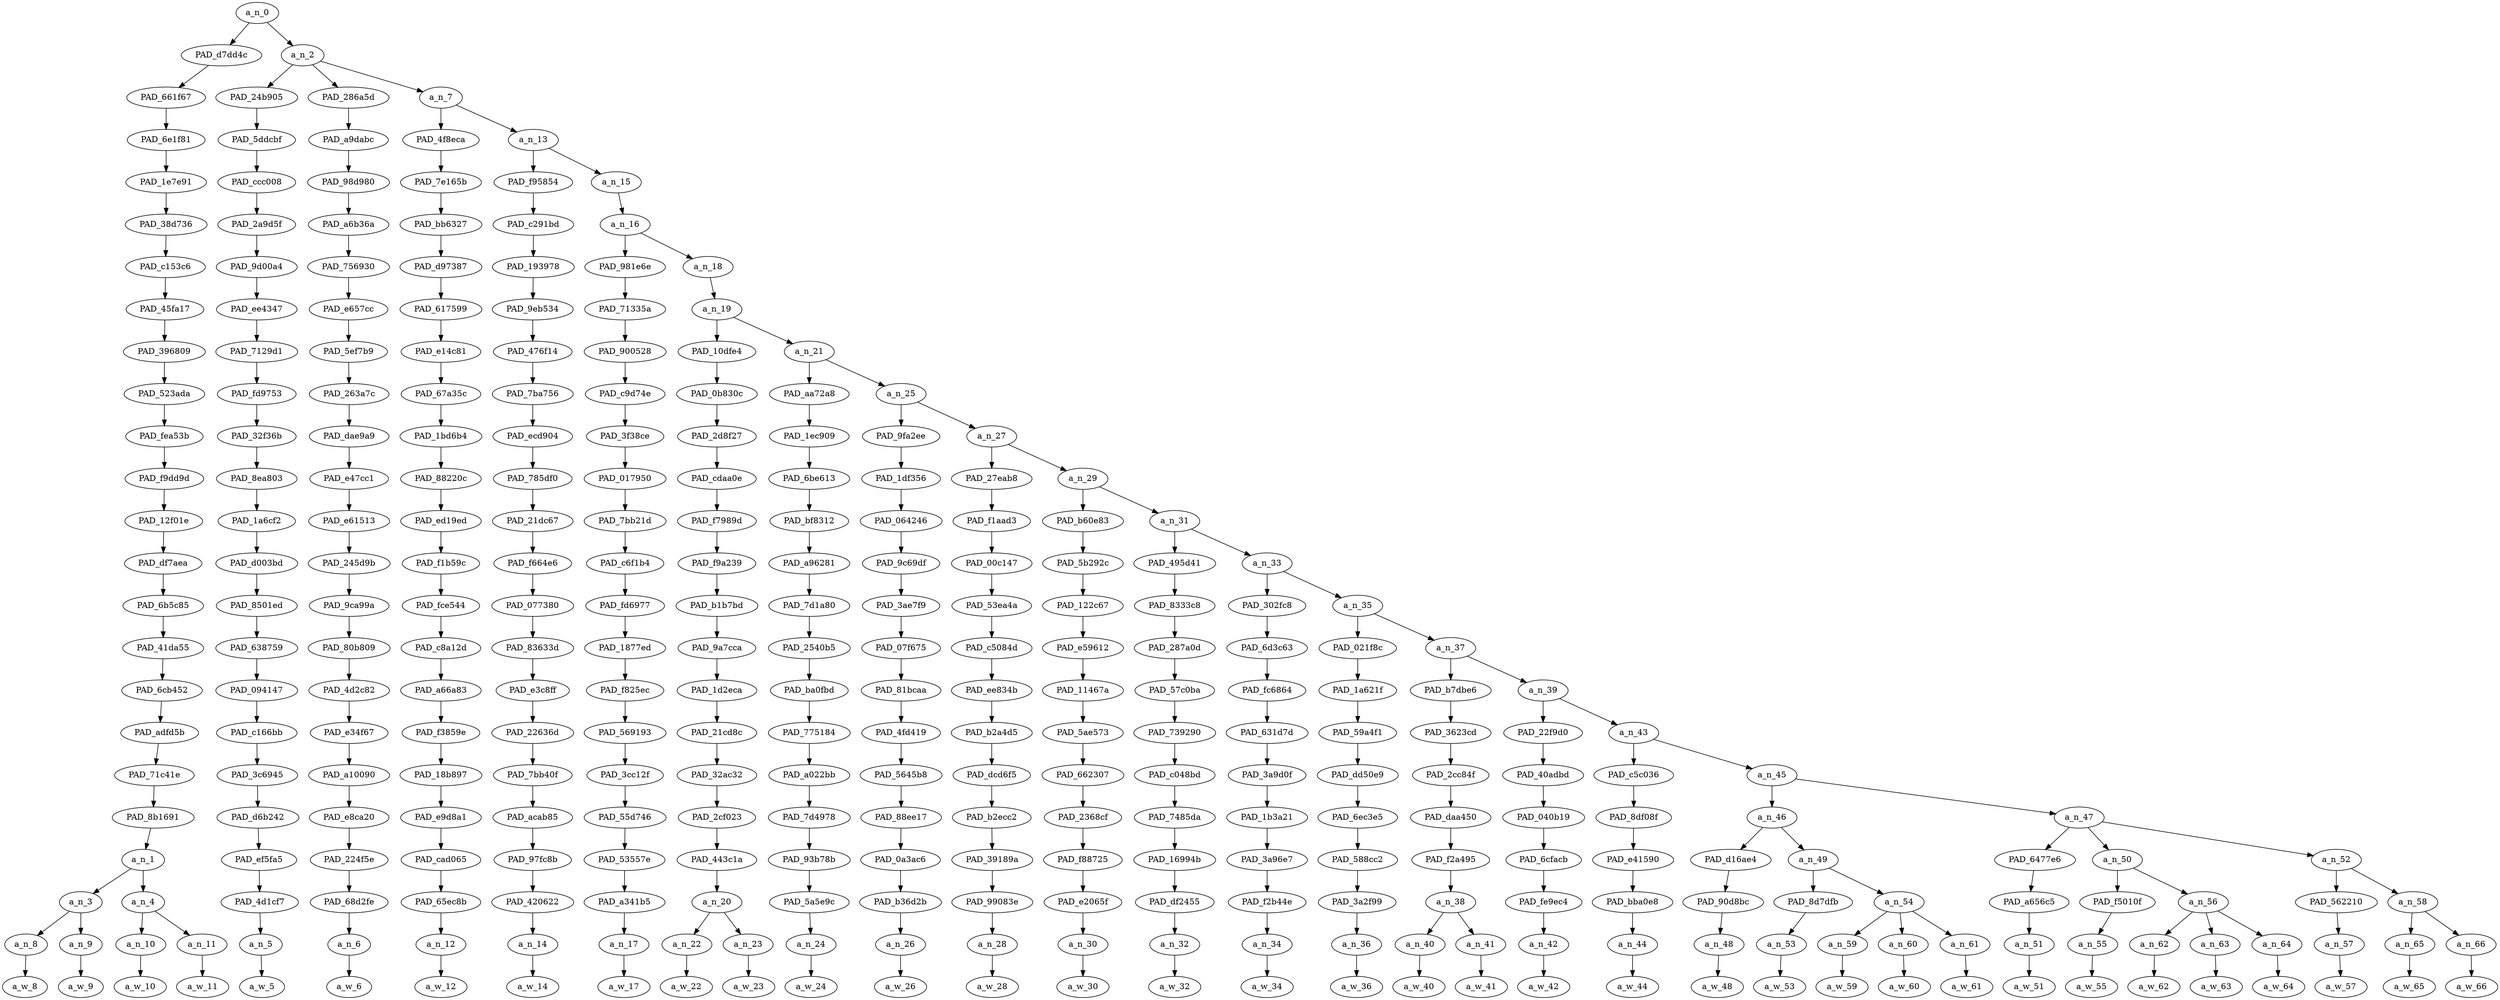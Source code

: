 strict digraph "" {
	a_n_0	[div_dir=-1,
		index=0,
		level=23,
		pos="3.432391272650824,23!",
		text_span="[0, 1, 2, 3, 4, 5, 6, 7, 8, 9, 10, 11, 12, 13, 14, 15, 16, 17, 18, 19, 20, 21, 22, 23, 24, 25, 26, 27, 28, 29, 30, 31, 32, 33, 34]",
		value=0.99999997];
	PAD_d7dd4c	[div_dir=-1,
		index=0,
		level=22,
		pos="1.5,22!",
		text_span="[0, 1, 2, 3]",
		value=0.08379728];
	a_n_0 -> PAD_d7dd4c;
	a_n_2	[div_dir=-1,
		index=1,
		level=22,
		pos="5.364782545301648,22!",
		text_span="[4, 5, 6, 7, 8, 9, 10, 11, 12, 13, 14, 15, 16, 17, 18, 19, 20, 21, 22, 23, 24, 25, 26, 27, 28, 29, 30, 31, 32, 33, 34]",
		value=0.91617605];
	a_n_0 -> a_n_2;
	PAD_661f67	[div_dir=-1,
		index=0,
		level=21,
		pos="1.5,21!",
		text_span="[0, 1, 2, 3]",
		value=0.08379728];
	PAD_d7dd4c -> PAD_661f67;
	PAD_6e1f81	[div_dir=-1,
		index=0,
		level=20,
		pos="1.5,20!",
		text_span="[0, 1, 2, 3]",
		value=0.08379728];
	PAD_661f67 -> PAD_6e1f81;
	PAD_1e7e91	[div_dir=-1,
		index=0,
		level=19,
		pos="1.5,19!",
		text_span="[0, 1, 2, 3]",
		value=0.08379728];
	PAD_6e1f81 -> PAD_1e7e91;
	PAD_38d736	[div_dir=-1,
		index=0,
		level=18,
		pos="1.5,18!",
		text_span="[0, 1, 2, 3]",
		value=0.08379728];
	PAD_1e7e91 -> PAD_38d736;
	PAD_c153c6	[div_dir=-1,
		index=0,
		level=17,
		pos="1.5,17!",
		text_span="[0, 1, 2, 3]",
		value=0.08379728];
	PAD_38d736 -> PAD_c153c6;
	PAD_45fa17	[div_dir=-1,
		index=0,
		level=16,
		pos="1.5,16!",
		text_span="[0, 1, 2, 3]",
		value=0.08379728];
	PAD_c153c6 -> PAD_45fa17;
	PAD_396809	[div_dir=-1,
		index=0,
		level=15,
		pos="1.5,15!",
		text_span="[0, 1, 2, 3]",
		value=0.08379728];
	PAD_45fa17 -> PAD_396809;
	PAD_523ada	[div_dir=-1,
		index=0,
		level=14,
		pos="1.5,14!",
		text_span="[0, 1, 2, 3]",
		value=0.08379728];
	PAD_396809 -> PAD_523ada;
	PAD_fea53b	[div_dir=-1,
		index=0,
		level=13,
		pos="1.5,13!",
		text_span="[0, 1, 2, 3]",
		value=0.08379728];
	PAD_523ada -> PAD_fea53b;
	PAD_f9dd9d	[div_dir=-1,
		index=0,
		level=12,
		pos="1.5,12!",
		text_span="[0, 1, 2, 3]",
		value=0.08379728];
	PAD_fea53b -> PAD_f9dd9d;
	PAD_12f01e	[div_dir=-1,
		index=0,
		level=11,
		pos="1.5,11!",
		text_span="[0, 1, 2, 3]",
		value=0.08379728];
	PAD_f9dd9d -> PAD_12f01e;
	PAD_df7aea	[div_dir=-1,
		index=0,
		level=10,
		pos="1.5,10!",
		text_span="[0, 1, 2, 3]",
		value=0.08379728];
	PAD_12f01e -> PAD_df7aea;
	PAD_6b5c85	[div_dir=-1,
		index=0,
		level=9,
		pos="1.5,9!",
		text_span="[0, 1, 2, 3]",
		value=0.08379728];
	PAD_df7aea -> PAD_6b5c85;
	PAD_41da55	[div_dir=-1,
		index=0,
		level=8,
		pos="1.5,8!",
		text_span="[0, 1, 2, 3]",
		value=0.08379728];
	PAD_6b5c85 -> PAD_41da55;
	PAD_6cb452	[div_dir=-1,
		index=0,
		level=7,
		pos="1.5,7!",
		text_span="[0, 1, 2, 3]",
		value=0.08379728];
	PAD_41da55 -> PAD_6cb452;
	PAD_adfd5b	[div_dir=-1,
		index=0,
		level=6,
		pos="1.5,6!",
		text_span="[0, 1, 2, 3]",
		value=0.08379728];
	PAD_6cb452 -> PAD_adfd5b;
	PAD_71c41e	[div_dir=-1,
		index=0,
		level=5,
		pos="1.5,5!",
		text_span="[0, 1, 2, 3]",
		value=0.08379728];
	PAD_adfd5b -> PAD_71c41e;
	PAD_8b1691	[div_dir=-1,
		index=0,
		level=4,
		pos="1.5,4!",
		text_span="[0, 1, 2, 3]",
		value=0.08379728];
	PAD_71c41e -> PAD_8b1691;
	a_n_1	[div_dir=-1,
		index=0,
		level=3,
		pos="1.5,3!",
		text_span="[0, 1, 2, 3]",
		value=0.08379728];
	PAD_8b1691 -> a_n_1;
	a_n_3	[div_dir=-1,
		index=0,
		level=2,
		pos="0.5,2!",
		text_span="[0, 1]",
		value=0.03971606];
	a_n_1 -> a_n_3;
	a_n_4	[div_dir=1,
		index=1,
		level=2,
		pos="2.5,2!",
		text_span="[2, 3]",
		value=0.04405405];
	a_n_1 -> a_n_4;
	a_n_8	[div_dir=-1,
		index=0,
		level=1,
		pos="0.0,1!",
		text_span="[0]",
		value=0.01722158];
	a_n_3 -> a_n_8;
	a_n_9	[div_dir=1,
		index=1,
		level=1,
		pos="1.0,1!",
		text_span="[1]",
		value=0.02241761];
	a_n_3 -> a_n_9;
	a_w_8	[div_dir=0,
		index=0,
		level=0,
		pos="0,0!",
		text_span="[0]",
		value=specific];
	a_n_8 -> a_w_8;
	a_w_9	[div_dir=0,
		index=1,
		level=0,
		pos="1,0!",
		text_span="[1]",
		value=threats];
	a_n_9 -> a_w_9;
	a_n_10	[div_dir=1,
		index=2,
		level=1,
		pos="2.0,1!",
		text_span="[2]",
		value=0.01326241];
	a_n_4 -> a_n_10;
	a_n_11	[div_dir=1,
		index=3,
		level=1,
		pos="3.0,1!",
		text_span="[3]",
		value=0.03075329];
	a_n_4 -> a_n_11;
	a_w_10	[div_dir=0,
		index=2,
		level=0,
		pos="2,0!",
		text_span="[2]",
		value=of];
	a_n_10 -> a_w_10;
	a_w_11	[div_dir=0,
		index=3,
		level=0,
		pos="3,0!",
		text_span="[3]",
		value=violence];
	a_n_11 -> a_w_11;
	PAD_24b905	[div_dir=-1,
		index=1,
		level=21,
		pos="4.0,21!",
		text_span="[4]",
		value=0.01460304];
	a_n_2 -> PAD_24b905;
	PAD_286a5d	[div_dir=1,
		index=2,
		level=21,
		pos="5.0,21!",
		text_span="[5]",
		value=0.01261572];
	a_n_2 -> PAD_286a5d;
	a_n_7	[div_dir=-1,
		index=3,
		level=21,
		pos="7.094347635904947,21!",
		text_span="[6, 7, 8, 9, 10, 11, 12, 13, 14, 15, 16, 17, 18, 19, 20, 21, 22, 23, 24, 25, 26, 27, 28, 29, 30, 31, 32, 33, 34]",
		value=0.88893822];
	a_n_2 -> a_n_7;
	PAD_5ddcbf	[div_dir=-1,
		index=1,
		level=20,
		pos="4.0,20!",
		text_span="[4]",
		value=0.01460304];
	PAD_24b905 -> PAD_5ddcbf;
	PAD_ccc008	[div_dir=-1,
		index=1,
		level=19,
		pos="4.0,19!",
		text_span="[4]",
		value=0.01460304];
	PAD_5ddcbf -> PAD_ccc008;
	PAD_2a9d5f	[div_dir=-1,
		index=1,
		level=18,
		pos="4.0,18!",
		text_span="[4]",
		value=0.01460304];
	PAD_ccc008 -> PAD_2a9d5f;
	PAD_9d00a4	[div_dir=-1,
		index=1,
		level=17,
		pos="4.0,17!",
		text_span="[4]",
		value=0.01460304];
	PAD_2a9d5f -> PAD_9d00a4;
	PAD_ee4347	[div_dir=-1,
		index=1,
		level=16,
		pos="4.0,16!",
		text_span="[4]",
		value=0.01460304];
	PAD_9d00a4 -> PAD_ee4347;
	PAD_7129d1	[div_dir=-1,
		index=1,
		level=15,
		pos="4.0,15!",
		text_span="[4]",
		value=0.01460304];
	PAD_ee4347 -> PAD_7129d1;
	PAD_fd9753	[div_dir=-1,
		index=1,
		level=14,
		pos="4.0,14!",
		text_span="[4]",
		value=0.01460304];
	PAD_7129d1 -> PAD_fd9753;
	PAD_32f36b	[div_dir=-1,
		index=1,
		level=13,
		pos="4.0,13!",
		text_span="[4]",
		value=0.01460304];
	PAD_fd9753 -> PAD_32f36b;
	PAD_8ea803	[div_dir=-1,
		index=1,
		level=12,
		pos="4.0,12!",
		text_span="[4]",
		value=0.01460304];
	PAD_32f36b -> PAD_8ea803;
	PAD_1a6cf2	[div_dir=-1,
		index=1,
		level=11,
		pos="4.0,11!",
		text_span="[4]",
		value=0.01460304];
	PAD_8ea803 -> PAD_1a6cf2;
	PAD_d003bd	[div_dir=-1,
		index=1,
		level=10,
		pos="4.0,10!",
		text_span="[4]",
		value=0.01460304];
	PAD_1a6cf2 -> PAD_d003bd;
	PAD_8501ed	[div_dir=-1,
		index=1,
		level=9,
		pos="4.0,9!",
		text_span="[4]",
		value=0.01460304];
	PAD_d003bd -> PAD_8501ed;
	PAD_638759	[div_dir=-1,
		index=1,
		level=8,
		pos="4.0,8!",
		text_span="[4]",
		value=0.01460304];
	PAD_8501ed -> PAD_638759;
	PAD_094147	[div_dir=-1,
		index=1,
		level=7,
		pos="4.0,7!",
		text_span="[4]",
		value=0.01460304];
	PAD_638759 -> PAD_094147;
	PAD_c166bb	[div_dir=-1,
		index=1,
		level=6,
		pos="4.0,6!",
		text_span="[4]",
		value=0.01460304];
	PAD_094147 -> PAD_c166bb;
	PAD_3c6945	[div_dir=-1,
		index=1,
		level=5,
		pos="4.0,5!",
		text_span="[4]",
		value=0.01460304];
	PAD_c166bb -> PAD_3c6945;
	PAD_d6b242	[div_dir=-1,
		index=1,
		level=4,
		pos="4.0,4!",
		text_span="[4]",
		value=0.01460304];
	PAD_3c6945 -> PAD_d6b242;
	PAD_ef5fa5	[div_dir=-1,
		index=1,
		level=3,
		pos="4.0,3!",
		text_span="[4]",
		value=0.01460304];
	PAD_d6b242 -> PAD_ef5fa5;
	PAD_4d1cf7	[div_dir=-1,
		index=2,
		level=2,
		pos="4.0,2!",
		text_span="[4]",
		value=0.01460304];
	PAD_ef5fa5 -> PAD_4d1cf7;
	a_n_5	[div_dir=-1,
		index=4,
		level=1,
		pos="4.0,1!",
		text_span="[4]",
		value=0.01460304];
	PAD_4d1cf7 -> a_n_5;
	a_w_5	[div_dir=0,
		index=4,
		level=0,
		pos="4,0!",
		text_span="[4]",
		value=should];
	a_n_5 -> a_w_5;
	PAD_a9dabc	[div_dir=1,
		index=2,
		level=20,
		pos="5.0,20!",
		text_span="[5]",
		value=0.01261572];
	PAD_286a5d -> PAD_a9dabc;
	PAD_98d980	[div_dir=1,
		index=2,
		level=19,
		pos="5.0,19!",
		text_span="[5]",
		value=0.01261572];
	PAD_a9dabc -> PAD_98d980;
	PAD_a6b36a	[div_dir=1,
		index=2,
		level=18,
		pos="5.0,18!",
		text_span="[5]",
		value=0.01261572];
	PAD_98d980 -> PAD_a6b36a;
	PAD_756930	[div_dir=1,
		index=2,
		level=17,
		pos="5.0,17!",
		text_span="[5]",
		value=0.01261572];
	PAD_a6b36a -> PAD_756930;
	PAD_e657cc	[div_dir=1,
		index=2,
		level=16,
		pos="5.0,16!",
		text_span="[5]",
		value=0.01261572];
	PAD_756930 -> PAD_e657cc;
	PAD_5ef7b9	[div_dir=1,
		index=2,
		level=15,
		pos="5.0,15!",
		text_span="[5]",
		value=0.01261572];
	PAD_e657cc -> PAD_5ef7b9;
	PAD_263a7c	[div_dir=1,
		index=2,
		level=14,
		pos="5.0,14!",
		text_span="[5]",
		value=0.01261572];
	PAD_5ef7b9 -> PAD_263a7c;
	PAD_dae9a9	[div_dir=1,
		index=2,
		level=13,
		pos="5.0,13!",
		text_span="[5]",
		value=0.01261572];
	PAD_263a7c -> PAD_dae9a9;
	PAD_e47cc1	[div_dir=1,
		index=2,
		level=12,
		pos="5.0,12!",
		text_span="[5]",
		value=0.01261572];
	PAD_dae9a9 -> PAD_e47cc1;
	PAD_e61513	[div_dir=1,
		index=2,
		level=11,
		pos="5.0,11!",
		text_span="[5]",
		value=0.01261572];
	PAD_e47cc1 -> PAD_e61513;
	PAD_245d9b	[div_dir=1,
		index=2,
		level=10,
		pos="5.0,10!",
		text_span="[5]",
		value=0.01261572];
	PAD_e61513 -> PAD_245d9b;
	PAD_9ca99a	[div_dir=1,
		index=2,
		level=9,
		pos="5.0,9!",
		text_span="[5]",
		value=0.01261572];
	PAD_245d9b -> PAD_9ca99a;
	PAD_80b809	[div_dir=1,
		index=2,
		level=8,
		pos="5.0,8!",
		text_span="[5]",
		value=0.01261572];
	PAD_9ca99a -> PAD_80b809;
	PAD_4d2c82	[div_dir=1,
		index=2,
		level=7,
		pos="5.0,7!",
		text_span="[5]",
		value=0.01261572];
	PAD_80b809 -> PAD_4d2c82;
	PAD_e34f67	[div_dir=1,
		index=2,
		level=6,
		pos="5.0,6!",
		text_span="[5]",
		value=0.01261572];
	PAD_4d2c82 -> PAD_e34f67;
	PAD_a10090	[div_dir=1,
		index=2,
		level=5,
		pos="5.0,5!",
		text_span="[5]",
		value=0.01261572];
	PAD_e34f67 -> PAD_a10090;
	PAD_e8ca20	[div_dir=1,
		index=2,
		level=4,
		pos="5.0,4!",
		text_span="[5]",
		value=0.01261572];
	PAD_a10090 -> PAD_e8ca20;
	PAD_224f5e	[div_dir=1,
		index=2,
		level=3,
		pos="5.0,3!",
		text_span="[5]",
		value=0.01261572];
	PAD_e8ca20 -> PAD_224f5e;
	PAD_68d2fe	[div_dir=1,
		index=3,
		level=2,
		pos="5.0,2!",
		text_span="[5]",
		value=0.01261572];
	PAD_224f5e -> PAD_68d2fe;
	a_n_6	[div_dir=1,
		index=5,
		level=1,
		pos="5.0,1!",
		text_span="[5]",
		value=0.01261572];
	PAD_68d2fe -> a_n_6;
	a_w_6	[div_dir=0,
		index=5,
		level=0,
		pos="5,0!",
		text_span="[5]",
		value=never];
	a_n_6 -> a_w_6;
	PAD_4f8eca	[div_dir=1,
		index=3,
		level=20,
		pos="6.0,20!",
		text_span="[6]",
		value=0.01136489];
	a_n_7 -> PAD_4f8eca;
	a_n_13	[div_dir=-1,
		index=4,
		level=20,
		pos="8.188695271809895,20!",
		text_span="[7, 8, 9, 10, 11, 12, 13, 14, 15, 16, 17, 18, 19, 20, 21, 22, 23, 24, 25, 26, 27, 28, 29, 30, 31, 32, 33, 34]",
		value=0.87755544];
	a_n_7 -> a_n_13;
	PAD_7e165b	[div_dir=1,
		index=3,
		level=19,
		pos="6.0,19!",
		text_span="[6]",
		value=0.01136489];
	PAD_4f8eca -> PAD_7e165b;
	PAD_bb6327	[div_dir=1,
		index=3,
		level=18,
		pos="6.0,18!",
		text_span="[6]",
		value=0.01136489];
	PAD_7e165b -> PAD_bb6327;
	PAD_d97387	[div_dir=1,
		index=3,
		level=17,
		pos="6.0,17!",
		text_span="[6]",
		value=0.01136489];
	PAD_bb6327 -> PAD_d97387;
	PAD_617599	[div_dir=1,
		index=3,
		level=16,
		pos="6.0,16!",
		text_span="[6]",
		value=0.01136489];
	PAD_d97387 -> PAD_617599;
	PAD_e14c81	[div_dir=1,
		index=3,
		level=15,
		pos="6.0,15!",
		text_span="[6]",
		value=0.01136489];
	PAD_617599 -> PAD_e14c81;
	PAD_67a35c	[div_dir=1,
		index=3,
		level=14,
		pos="6.0,14!",
		text_span="[6]",
		value=0.01136489];
	PAD_e14c81 -> PAD_67a35c;
	PAD_1bd6b4	[div_dir=1,
		index=3,
		level=13,
		pos="6.0,13!",
		text_span="[6]",
		value=0.01136489];
	PAD_67a35c -> PAD_1bd6b4;
	PAD_88220c	[div_dir=1,
		index=3,
		level=12,
		pos="6.0,12!",
		text_span="[6]",
		value=0.01136489];
	PAD_1bd6b4 -> PAD_88220c;
	PAD_ed19ed	[div_dir=1,
		index=3,
		level=11,
		pos="6.0,11!",
		text_span="[6]",
		value=0.01136489];
	PAD_88220c -> PAD_ed19ed;
	PAD_f1b59c	[div_dir=1,
		index=3,
		level=10,
		pos="6.0,10!",
		text_span="[6]",
		value=0.01136489];
	PAD_ed19ed -> PAD_f1b59c;
	PAD_fce544	[div_dir=1,
		index=3,
		level=9,
		pos="6.0,9!",
		text_span="[6]",
		value=0.01136489];
	PAD_f1b59c -> PAD_fce544;
	PAD_c8a12d	[div_dir=1,
		index=3,
		level=8,
		pos="6.0,8!",
		text_span="[6]",
		value=0.01136489];
	PAD_fce544 -> PAD_c8a12d;
	PAD_a66a83	[div_dir=1,
		index=3,
		level=7,
		pos="6.0,7!",
		text_span="[6]",
		value=0.01136489];
	PAD_c8a12d -> PAD_a66a83;
	PAD_f3859e	[div_dir=1,
		index=3,
		level=6,
		pos="6.0,6!",
		text_span="[6]",
		value=0.01136489];
	PAD_a66a83 -> PAD_f3859e;
	PAD_18b897	[div_dir=1,
		index=3,
		level=5,
		pos="6.0,5!",
		text_span="[6]",
		value=0.01136489];
	PAD_f3859e -> PAD_18b897;
	PAD_e9d8a1	[div_dir=1,
		index=3,
		level=4,
		pos="6.0,4!",
		text_span="[6]",
		value=0.01136489];
	PAD_18b897 -> PAD_e9d8a1;
	PAD_cad065	[div_dir=1,
		index=3,
		level=3,
		pos="6.0,3!",
		text_span="[6]",
		value=0.01136489];
	PAD_e9d8a1 -> PAD_cad065;
	PAD_65ec8b	[div_dir=1,
		index=4,
		level=2,
		pos="6.0,2!",
		text_span="[6]",
		value=0.01136489];
	PAD_cad065 -> PAD_65ec8b;
	a_n_12	[div_dir=1,
		index=6,
		level=1,
		pos="6.0,1!",
		text_span="[6]",
		value=0.01136489];
	PAD_65ec8b -> a_n_12;
	a_w_12	[div_dir=0,
		index=6,
		level=0,
		pos="6,0!",
		text_span="[6]",
		value=be];
	a_n_12 -> a_w_12;
	PAD_f95854	[div_dir=-1,
		index=4,
		level=19,
		pos="7.0,19!",
		text_span="[7]",
		value=0.02341427];
	a_n_13 -> PAD_f95854;
	a_n_15	[div_dir=-1,
		index=5,
		level=19,
		pos="9.377390543619791,19!",
		text_span="[8, 9, 10, 11, 12, 13, 14, 15, 16, 17, 18, 19, 20, 21, 22, 23, 24, 25, 26, 27, 28, 29, 30, 31, 32, 33, 34]",
		value=0.85411848];
	a_n_13 -> a_n_15;
	PAD_c291bd	[div_dir=-1,
		index=4,
		level=18,
		pos="7.0,18!",
		text_span="[7]",
		value=0.02341427];
	PAD_f95854 -> PAD_c291bd;
	PAD_193978	[div_dir=-1,
		index=4,
		level=17,
		pos="7.0,17!",
		text_span="[7]",
		value=0.02341427];
	PAD_c291bd -> PAD_193978;
	PAD_9eb534	[div_dir=-1,
		index=4,
		level=16,
		pos="7.0,16!",
		text_span="[7]",
		value=0.02341427];
	PAD_193978 -> PAD_9eb534;
	PAD_476f14	[div_dir=-1,
		index=4,
		level=15,
		pos="7.0,15!",
		text_span="[7]",
		value=0.02341427];
	PAD_9eb534 -> PAD_476f14;
	PAD_7ba756	[div_dir=-1,
		index=4,
		level=14,
		pos="7.0,14!",
		text_span="[7]",
		value=0.02341427];
	PAD_476f14 -> PAD_7ba756;
	PAD_ecd904	[div_dir=-1,
		index=4,
		level=13,
		pos="7.0,13!",
		text_span="[7]",
		value=0.02341427];
	PAD_7ba756 -> PAD_ecd904;
	PAD_785df0	[div_dir=-1,
		index=4,
		level=12,
		pos="7.0,12!",
		text_span="[7]",
		value=0.02341427];
	PAD_ecd904 -> PAD_785df0;
	PAD_21dc67	[div_dir=-1,
		index=4,
		level=11,
		pos="7.0,11!",
		text_span="[7]",
		value=0.02341427];
	PAD_785df0 -> PAD_21dc67;
	PAD_f664e6	[div_dir=-1,
		index=4,
		level=10,
		pos="7.0,10!",
		text_span="[7]",
		value=0.02341427];
	PAD_21dc67 -> PAD_f664e6;
	PAD_077380	[div_dir=-1,
		index=4,
		level=9,
		pos="7.0,9!",
		text_span="[7]",
		value=0.02341427];
	PAD_f664e6 -> PAD_077380;
	PAD_83633d	[div_dir=-1,
		index=4,
		level=8,
		pos="7.0,8!",
		text_span="[7]",
		value=0.02341427];
	PAD_077380 -> PAD_83633d;
	PAD_e3c8ff	[div_dir=-1,
		index=4,
		level=7,
		pos="7.0,7!",
		text_span="[7]",
		value=0.02341427];
	PAD_83633d -> PAD_e3c8ff;
	PAD_22636d	[div_dir=-1,
		index=4,
		level=6,
		pos="7.0,6!",
		text_span="[7]",
		value=0.02341427];
	PAD_e3c8ff -> PAD_22636d;
	PAD_7bb40f	[div_dir=-1,
		index=4,
		level=5,
		pos="7.0,5!",
		text_span="[7]",
		value=0.02341427];
	PAD_22636d -> PAD_7bb40f;
	PAD_acab85	[div_dir=-1,
		index=4,
		level=4,
		pos="7.0,4!",
		text_span="[7]",
		value=0.02341427];
	PAD_7bb40f -> PAD_acab85;
	PAD_97fc8b	[div_dir=-1,
		index=4,
		level=3,
		pos="7.0,3!",
		text_span="[7]",
		value=0.02341427];
	PAD_acab85 -> PAD_97fc8b;
	PAD_420622	[div_dir=-1,
		index=5,
		level=2,
		pos="7.0,2!",
		text_span="[7]",
		value=0.02341427];
	PAD_97fc8b -> PAD_420622;
	a_n_14	[div_dir=-1,
		index=7,
		level=1,
		pos="7.0,1!",
		text_span="[7]",
		value=0.02341427];
	PAD_420622 -> a_n_14;
	a_w_14	[div_dir=0,
		index=7,
		level=0,
		pos="7,0!",
		text_span="[7]",
		value=permitted];
	a_n_14 -> a_w_14;
	a_n_16	[div_dir=-1,
		index=5,
		level=18,
		pos="9.377390543619791,18!",
		text_span="[8, 9, 10, 11, 12, 13, 14, 15, 16, 17, 18, 19, 20, 21, 22, 23, 24, 25, 26, 27, 28, 29, 30, 31, 32, 33, 34]",
		value=0.85411045];
	a_n_15 -> a_n_16;
	PAD_981e6e	[div_dir=-1,
		index=5,
		level=17,
		pos="8.0,17!",
		text_span="[8]",
		value=0.03026832];
	a_n_16 -> PAD_981e6e;
	a_n_18	[div_dir=1,
		index=6,
		level=17,
		pos="10.754781087239582,17!",
		text_span="[9, 10, 11, 12, 13, 14, 15, 16, 17, 18, 19, 20, 21, 22, 23, 24, 25, 26, 27, 28, 29, 30, 31, 32, 33, 34]",
		value=0.82383410];
	a_n_16 -> a_n_18;
	PAD_71335a	[div_dir=-1,
		index=5,
		level=16,
		pos="8.0,16!",
		text_span="[8]",
		value=0.03026832];
	PAD_981e6e -> PAD_71335a;
	PAD_900528	[div_dir=-1,
		index=5,
		level=15,
		pos="8.0,15!",
		text_span="[8]",
		value=0.03026832];
	PAD_71335a -> PAD_900528;
	PAD_c9d74e	[div_dir=-1,
		index=5,
		level=14,
		pos="8.0,14!",
		text_span="[8]",
		value=0.03026832];
	PAD_900528 -> PAD_c9d74e;
	PAD_3f38ce	[div_dir=-1,
		index=5,
		level=13,
		pos="8.0,13!",
		text_span="[8]",
		value=0.03026832];
	PAD_c9d74e -> PAD_3f38ce;
	PAD_017950	[div_dir=-1,
		index=5,
		level=12,
		pos="8.0,12!",
		text_span="[8]",
		value=0.03026832];
	PAD_3f38ce -> PAD_017950;
	PAD_7bb21d	[div_dir=-1,
		index=5,
		level=11,
		pos="8.0,11!",
		text_span="[8]",
		value=0.03026832];
	PAD_017950 -> PAD_7bb21d;
	PAD_c6f1b4	[div_dir=-1,
		index=5,
		level=10,
		pos="8.0,10!",
		text_span="[8]",
		value=0.03026832];
	PAD_7bb21d -> PAD_c6f1b4;
	PAD_fd6977	[div_dir=-1,
		index=5,
		level=9,
		pos="8.0,9!",
		text_span="[8]",
		value=0.03026832];
	PAD_c6f1b4 -> PAD_fd6977;
	PAD_1877ed	[div_dir=-1,
		index=5,
		level=8,
		pos="8.0,8!",
		text_span="[8]",
		value=0.03026832];
	PAD_fd6977 -> PAD_1877ed;
	PAD_f825ec	[div_dir=-1,
		index=5,
		level=7,
		pos="8.0,7!",
		text_span="[8]",
		value=0.03026832];
	PAD_1877ed -> PAD_f825ec;
	PAD_569193	[div_dir=-1,
		index=5,
		level=6,
		pos="8.0,6!",
		text_span="[8]",
		value=0.03026832];
	PAD_f825ec -> PAD_569193;
	PAD_3cc12f	[div_dir=-1,
		index=5,
		level=5,
		pos="8.0,5!",
		text_span="[8]",
		value=0.03026832];
	PAD_569193 -> PAD_3cc12f;
	PAD_55d746	[div_dir=-1,
		index=5,
		level=4,
		pos="8.0,4!",
		text_span="[8]",
		value=0.03026832];
	PAD_3cc12f -> PAD_55d746;
	PAD_53557e	[div_dir=-1,
		index=5,
		level=3,
		pos="8.0,3!",
		text_span="[8]",
		value=0.03026832];
	PAD_55d746 -> PAD_53557e;
	PAD_a341b5	[div_dir=-1,
		index=6,
		level=2,
		pos="8.0,2!",
		text_span="[8]",
		value=0.03026832];
	PAD_53557e -> PAD_a341b5;
	a_n_17	[div_dir=-1,
		index=8,
		level=1,
		pos="8.0,1!",
		text_span="[8]",
		value=0.03026832];
	PAD_a341b5 -> a_n_17;
	a_w_17	[div_dir=0,
		index=8,
		level=0,
		pos="8,0!",
		text_span="[8]",
		value=kill];
	a_n_17 -> a_w_17;
	a_n_19	[div_dir=1,
		index=6,
		level=16,
		pos="10.754781087239582,16!",
		text_span="[9, 10, 11, 12, 13, 14, 15, 16, 17, 18, 19, 20, 21, 22, 23, 24, 25, 26, 27, 28, 29, 30, 31, 32, 33, 34]",
		value=0.82381853];
	a_n_18 -> a_n_19;
	PAD_10dfe4	[div_dir=1,
		index=6,
		level=15,
		pos="9.5,15!",
		text_span="[9, 10]",
		value=0.20254937];
	a_n_19 -> PAD_10dfe4;
	a_n_21	[div_dir=1,
		index=7,
		level=15,
		pos="12.009562174479166,15!",
		text_span="[11, 12, 13, 14, 15, 16, 17, 18, 19, 20, 21, 22, 23, 24, 25, 26, 27, 28, 29, 30, 31, 32, 33, 34]",
		value=0.62125359];
	a_n_19 -> a_n_21;
	PAD_0b830c	[div_dir=1,
		index=6,
		level=14,
		pos="9.5,14!",
		text_span="[9, 10]",
		value=0.20254937];
	PAD_10dfe4 -> PAD_0b830c;
	PAD_2d8f27	[div_dir=1,
		index=6,
		level=13,
		pos="9.5,13!",
		text_span="[9, 10]",
		value=0.20254937];
	PAD_0b830c -> PAD_2d8f27;
	PAD_cdaa0e	[div_dir=1,
		index=6,
		level=12,
		pos="9.5,12!",
		text_span="[9, 10]",
		value=0.20254937];
	PAD_2d8f27 -> PAD_cdaa0e;
	PAD_f7989d	[div_dir=1,
		index=6,
		level=11,
		pos="9.5,11!",
		text_span="[9, 10]",
		value=0.20254937];
	PAD_cdaa0e -> PAD_f7989d;
	PAD_f9a239	[div_dir=1,
		index=6,
		level=10,
		pos="9.5,10!",
		text_span="[9, 10]",
		value=0.20254937];
	PAD_f7989d -> PAD_f9a239;
	PAD_b1b7bd	[div_dir=1,
		index=6,
		level=9,
		pos="9.5,9!",
		text_span="[9, 10]",
		value=0.20254937];
	PAD_f9a239 -> PAD_b1b7bd;
	PAD_9a7cca	[div_dir=1,
		index=6,
		level=8,
		pos="9.5,8!",
		text_span="[9, 10]",
		value=0.20254937];
	PAD_b1b7bd -> PAD_9a7cca;
	PAD_1d2eca	[div_dir=1,
		index=6,
		level=7,
		pos="9.5,7!",
		text_span="[9, 10]",
		value=0.20254937];
	PAD_9a7cca -> PAD_1d2eca;
	PAD_21cd8c	[div_dir=1,
		index=6,
		level=6,
		pos="9.5,6!",
		text_span="[9, 10]",
		value=0.20254937];
	PAD_1d2eca -> PAD_21cd8c;
	PAD_32ac32	[div_dir=1,
		index=6,
		level=5,
		pos="9.5,5!",
		text_span="[9, 10]",
		value=0.20254937];
	PAD_21cd8c -> PAD_32ac32;
	PAD_2cf023	[div_dir=1,
		index=6,
		level=4,
		pos="9.5,4!",
		text_span="[9, 10]",
		value=0.20254937];
	PAD_32ac32 -> PAD_2cf023;
	PAD_443c1a	[div_dir=1,
		index=6,
		level=3,
		pos="9.5,3!",
		text_span="[9, 10]",
		value=0.20254937];
	PAD_2cf023 -> PAD_443c1a;
	a_n_20	[div_dir=1,
		index=7,
		level=2,
		pos="9.5,2!",
		text_span="[9, 10]",
		value=0.20254937];
	PAD_443c1a -> a_n_20;
	a_n_22	[div_dir=-1,
		index=9,
		level=1,
		pos="9.0,1!",
		text_span="[9]",
		value=0.02918638];
	a_n_20 -> a_n_22;
	a_n_23	[div_dir=1,
		index=10,
		level=1,
		pos="10.0,1!",
		text_span="[10]",
		value=0.17333206];
	a_n_20 -> a_n_23;
	a_w_22	[div_dir=0,
		index=9,
		level=0,
		pos="9,0!",
		text_span="[9]",
		value=the];
	a_n_22 -> a_w_22;
	a_w_23	[div_dir=0,
		index=10,
		level=0,
		pos="10,0!",
		text_span="[10]",
		value=honky];
	a_n_23 -> a_w_23;
	PAD_aa72a8	[div_dir=-1,
		index=7,
		level=14,
		pos="11.0,14!",
		text_span="[11]",
		value=0.01664350];
	a_n_21 -> PAD_aa72a8;
	a_n_25	[div_dir=1,
		index=8,
		level=14,
		pos="13.019124348958332,14!",
		text_span="[12, 13, 14, 15, 16, 17, 18, 19, 20, 21, 22, 23, 24, 25, 26, 27, 28, 29, 30, 31, 32, 33, 34]",
		value=0.60460489];
	a_n_21 -> a_n_25;
	PAD_1ec909	[div_dir=-1,
		index=7,
		level=13,
		pos="11.0,13!",
		text_span="[11]",
		value=0.01664350];
	PAD_aa72a8 -> PAD_1ec909;
	PAD_6be613	[div_dir=-1,
		index=7,
		level=12,
		pos="11.0,12!",
		text_span="[11]",
		value=0.01664350];
	PAD_1ec909 -> PAD_6be613;
	PAD_bf8312	[div_dir=-1,
		index=7,
		level=11,
		pos="11.0,11!",
		text_span="[11]",
		value=0.01664350];
	PAD_6be613 -> PAD_bf8312;
	PAD_a96281	[div_dir=-1,
		index=7,
		level=10,
		pos="11.0,10!",
		text_span="[11]",
		value=0.01664350];
	PAD_bf8312 -> PAD_a96281;
	PAD_7d1a80	[div_dir=-1,
		index=7,
		level=9,
		pos="11.0,9!",
		text_span="[11]",
		value=0.01664350];
	PAD_a96281 -> PAD_7d1a80;
	PAD_2540b5	[div_dir=-1,
		index=7,
		level=8,
		pos="11.0,8!",
		text_span="[11]",
		value=0.01664350];
	PAD_7d1a80 -> PAD_2540b5;
	PAD_ba0fbd	[div_dir=-1,
		index=7,
		level=7,
		pos="11.0,7!",
		text_span="[11]",
		value=0.01664350];
	PAD_2540b5 -> PAD_ba0fbd;
	PAD_775184	[div_dir=-1,
		index=7,
		level=6,
		pos="11.0,6!",
		text_span="[11]",
		value=0.01664350];
	PAD_ba0fbd -> PAD_775184;
	PAD_a022bb	[div_dir=-1,
		index=7,
		level=5,
		pos="11.0,5!",
		text_span="[11]",
		value=0.01664350];
	PAD_775184 -> PAD_a022bb;
	PAD_7d4978	[div_dir=-1,
		index=7,
		level=4,
		pos="11.0,4!",
		text_span="[11]",
		value=0.01664350];
	PAD_a022bb -> PAD_7d4978;
	PAD_93b78b	[div_dir=-1,
		index=7,
		level=3,
		pos="11.0,3!",
		text_span="[11]",
		value=0.01664350];
	PAD_7d4978 -> PAD_93b78b;
	PAD_5a5e9c	[div_dir=-1,
		index=8,
		level=2,
		pos="11.0,2!",
		text_span="[11]",
		value=0.01664350];
	PAD_93b78b -> PAD_5a5e9c;
	a_n_24	[div_dir=-1,
		index=11,
		level=1,
		pos="11.0,1!",
		text_span="[11]",
		value=0.01664350];
	PAD_5a5e9c -> a_n_24;
	a_w_24	[div_dir=0,
		index=11,
		level=0,
		pos="11,0!",
		text_span="[11]",
		value=is];
	a_n_24 -> a_w_24;
	PAD_9fa2ee	[div_dir=-1,
		index=8,
		level=13,
		pos="12.0,13!",
		text_span="[12]",
		value=0.01806087];
	a_n_25 -> PAD_9fa2ee;
	a_n_27	[div_dir=1,
		index=9,
		level=13,
		pos="14.038248697916666,13!",
		text_span="[13, 14, 15, 16, 17, 18, 19, 20, 21, 22, 23, 24, 25, 26, 27, 28, 29, 30, 31, 32, 33, 34]",
		value=0.58653822];
	a_n_25 -> a_n_27;
	PAD_1df356	[div_dir=-1,
		index=8,
		level=12,
		pos="12.0,12!",
		text_span="[12]",
		value=0.01806087];
	PAD_9fa2ee -> PAD_1df356;
	PAD_064246	[div_dir=-1,
		index=8,
		level=11,
		pos="12.0,11!",
		text_span="[12]",
		value=0.01806087];
	PAD_1df356 -> PAD_064246;
	PAD_9c69df	[div_dir=-1,
		index=8,
		level=10,
		pos="12.0,10!",
		text_span="[12]",
		value=0.01806087];
	PAD_064246 -> PAD_9c69df;
	PAD_3ae7f9	[div_dir=-1,
		index=8,
		level=9,
		pos="12.0,9!",
		text_span="[12]",
		value=0.01806087];
	PAD_9c69df -> PAD_3ae7f9;
	PAD_07f675	[div_dir=-1,
		index=8,
		level=8,
		pos="12.0,8!",
		text_span="[12]",
		value=0.01806087];
	PAD_3ae7f9 -> PAD_07f675;
	PAD_81bcaa	[div_dir=-1,
		index=8,
		level=7,
		pos="12.0,7!",
		text_span="[12]",
		value=0.01806087];
	PAD_07f675 -> PAD_81bcaa;
	PAD_4fd419	[div_dir=-1,
		index=8,
		level=6,
		pos="12.0,6!",
		text_span="[12]",
		value=0.01806087];
	PAD_81bcaa -> PAD_4fd419;
	PAD_5645b8	[div_dir=-1,
		index=8,
		level=5,
		pos="12.0,5!",
		text_span="[12]",
		value=0.01806087];
	PAD_4fd419 -> PAD_5645b8;
	PAD_88ee17	[div_dir=-1,
		index=8,
		level=4,
		pos="12.0,4!",
		text_span="[12]",
		value=0.01806087];
	PAD_5645b8 -> PAD_88ee17;
	PAD_0a3ac6	[div_dir=-1,
		index=8,
		level=3,
		pos="12.0,3!",
		text_span="[12]",
		value=0.01806087];
	PAD_88ee17 -> PAD_0a3ac6;
	PAD_b36d2b	[div_dir=-1,
		index=9,
		level=2,
		pos="12.0,2!",
		text_span="[12]",
		value=0.01806087];
	PAD_0a3ac6 -> PAD_b36d2b;
	a_n_26	[div_dir=-1,
		index=12,
		level=1,
		pos="12.0,1!",
		text_span="[12]",
		value=0.01806087];
	PAD_b36d2b -> a_n_26;
	a_w_26	[div_dir=0,
		index=12,
		level=0,
		pos="12,0!",
		text_span="[12]",
		value=allowed];
	a_n_26 -> a_w_26;
	PAD_27eab8	[div_dir=1,
		index=9,
		level=12,
		pos="13.0,12!",
		text_span="[13]",
		value=0.01178859];
	a_n_27 -> PAD_27eab8;
	a_n_29	[div_dir=1,
		index=10,
		level=12,
		pos="15.076497395833332,12!",
		text_span="[14, 15, 16, 17, 18, 19, 20, 21, 22, 23, 24, 25, 26, 27, 28, 29, 30, 31, 32, 33, 34]",
		value=0.57473580];
	a_n_27 -> a_n_29;
	PAD_f1aad3	[div_dir=1,
		index=9,
		level=11,
		pos="13.0,11!",
		text_span="[13]",
		value=0.01178859];
	PAD_27eab8 -> PAD_f1aad3;
	PAD_00c147	[div_dir=1,
		index=9,
		level=10,
		pos="13.0,10!",
		text_span="[13]",
		value=0.01178859];
	PAD_f1aad3 -> PAD_00c147;
	PAD_53ea4a	[div_dir=1,
		index=9,
		level=9,
		pos="13.0,9!",
		text_span="[13]",
		value=0.01178859];
	PAD_00c147 -> PAD_53ea4a;
	PAD_c5084d	[div_dir=1,
		index=9,
		level=8,
		pos="13.0,8!",
		text_span="[13]",
		value=0.01178859];
	PAD_53ea4a -> PAD_c5084d;
	PAD_ee834b	[div_dir=1,
		index=9,
		level=7,
		pos="13.0,7!",
		text_span="[13]",
		value=0.01178859];
	PAD_c5084d -> PAD_ee834b;
	PAD_b2a4d5	[div_dir=1,
		index=9,
		level=6,
		pos="13.0,6!",
		text_span="[13]",
		value=0.01178859];
	PAD_ee834b -> PAD_b2a4d5;
	PAD_dcd6f5	[div_dir=1,
		index=9,
		level=5,
		pos="13.0,5!",
		text_span="[13]",
		value=0.01178859];
	PAD_b2a4d5 -> PAD_dcd6f5;
	PAD_b2ecc2	[div_dir=1,
		index=9,
		level=4,
		pos="13.0,4!",
		text_span="[13]",
		value=0.01178859];
	PAD_dcd6f5 -> PAD_b2ecc2;
	PAD_39189a	[div_dir=1,
		index=9,
		level=3,
		pos="13.0,3!",
		text_span="[13]",
		value=0.01178859];
	PAD_b2ecc2 -> PAD_39189a;
	PAD_99083e	[div_dir=1,
		index=10,
		level=2,
		pos="13.0,2!",
		text_span="[13]",
		value=0.01178859];
	PAD_39189a -> PAD_99083e;
	a_n_28	[div_dir=1,
		index=13,
		level=1,
		pos="13.0,1!",
		text_span="[13]",
		value=0.01178859];
	PAD_99083e -> a_n_28;
	a_w_28	[div_dir=0,
		index=13,
		level=0,
		pos="13,0!",
		text_span="[13]",
		value=as];
	a_n_28 -> a_w_28;
	PAD_b60e83	[div_dir=1,
		index=10,
		level=11,
		pos="14.0,11!",
		text_span="[14]",
		value=0.01094987];
	a_n_29 -> PAD_b60e83;
	a_n_31	[div_dir=1,
		index=11,
		level=11,
		pos="16.152994791666664,11!",
		text_span="[15, 16, 17, 18, 19, 20, 21, 22, 23, 24, 25, 26, 27, 28, 29, 30, 31, 32, 33, 34]",
		value=0.56377603];
	a_n_29 -> a_n_31;
	PAD_5b292c	[div_dir=1,
		index=10,
		level=10,
		pos="14.0,10!",
		text_span="[14]",
		value=0.01094987];
	PAD_b60e83 -> PAD_5b292c;
	PAD_122c67	[div_dir=1,
		index=10,
		level=9,
		pos="14.0,9!",
		text_span="[14]",
		value=0.01094987];
	PAD_5b292c -> PAD_122c67;
	PAD_e59612	[div_dir=1,
		index=10,
		level=8,
		pos="14.0,8!",
		text_span="[14]",
		value=0.01094987];
	PAD_122c67 -> PAD_e59612;
	PAD_11467a	[div_dir=1,
		index=10,
		level=7,
		pos="14.0,7!",
		text_span="[14]",
		value=0.01094987];
	PAD_e59612 -> PAD_11467a;
	PAD_5ae573	[div_dir=1,
		index=10,
		level=6,
		pos="14.0,6!",
		text_span="[14]",
		value=0.01094987];
	PAD_11467a -> PAD_5ae573;
	PAD_662307	[div_dir=1,
		index=10,
		level=5,
		pos="14.0,5!",
		text_span="[14]",
		value=0.01094987];
	PAD_5ae573 -> PAD_662307;
	PAD_2368cf	[div_dir=1,
		index=10,
		level=4,
		pos="14.0,4!",
		text_span="[14]",
		value=0.01094987];
	PAD_662307 -> PAD_2368cf;
	PAD_f88725	[div_dir=1,
		index=10,
		level=3,
		pos="14.0,3!",
		text_span="[14]",
		value=0.01094987];
	PAD_2368cf -> PAD_f88725;
	PAD_e2065f	[div_dir=1,
		index=11,
		level=2,
		pos="14.0,2!",
		text_span="[14]",
		value=0.01094987];
	PAD_f88725 -> PAD_e2065f;
	a_n_30	[div_dir=1,
		index=14,
		level=1,
		pos="14.0,1!",
		text_span="[14]",
		value=0.01094987];
	PAD_e2065f -> a_n_30;
	a_w_30	[div_dir=0,
		index=14,
		level=0,
		pos="14,0!",
		text_span="[14]",
		value=it];
	a_n_30 -> a_w_30;
	PAD_495d41	[div_dir=-1,
		index=11,
		level=10,
		pos="15.0,10!",
		text_span="[15]",
		value=0.01166035];
	a_n_31 -> PAD_495d41;
	a_n_33	[div_dir=1,
		index=12,
		level=10,
		pos="17.305989583333332,10!",
		text_span="[16, 17, 18, 19, 20, 21, 22, 23, 24, 25, 26, 27, 28, 29, 30, 31, 32, 33, 34]",
		value=0.55210745];
	a_n_31 -> a_n_33;
	PAD_8333c8	[div_dir=-1,
		index=11,
		level=9,
		pos="15.0,9!",
		text_span="[15]",
		value=0.01166035];
	PAD_495d41 -> PAD_8333c8;
	PAD_287a0d	[div_dir=-1,
		index=11,
		level=8,
		pos="15.0,8!",
		text_span="[15]",
		value=0.01166035];
	PAD_8333c8 -> PAD_287a0d;
	PAD_57c0ba	[div_dir=-1,
		index=11,
		level=7,
		pos="15.0,7!",
		text_span="[15]",
		value=0.01166035];
	PAD_287a0d -> PAD_57c0ba;
	PAD_739290	[div_dir=-1,
		index=11,
		level=6,
		pos="15.0,6!",
		text_span="[15]",
		value=0.01166035];
	PAD_57c0ba -> PAD_739290;
	PAD_c048bd	[div_dir=-1,
		index=11,
		level=5,
		pos="15.0,5!",
		text_span="[15]",
		value=0.01166035];
	PAD_739290 -> PAD_c048bd;
	PAD_7485da	[div_dir=-1,
		index=11,
		level=4,
		pos="15.0,4!",
		text_span="[15]",
		value=0.01166035];
	PAD_c048bd -> PAD_7485da;
	PAD_16994b	[div_dir=-1,
		index=11,
		level=3,
		pos="15.0,3!",
		text_span="[15]",
		value=0.01166035];
	PAD_7485da -> PAD_16994b;
	PAD_df2455	[div_dir=-1,
		index=12,
		level=2,
		pos="15.0,2!",
		text_span="[15]",
		value=0.01166035];
	PAD_16994b -> PAD_df2455;
	a_n_32	[div_dir=-1,
		index=15,
		level=1,
		pos="15.0,1!",
		text_span="[15]",
		value=0.01166035];
	PAD_df2455 -> a_n_32;
	a_w_32	[div_dir=0,
		index=15,
		level=0,
		pos="15,0!",
		text_span="[15]",
		value=is1];
	a_n_32 -> a_w_32;
	PAD_302fc8	[div_dir=1,
		index=12,
		level=9,
		pos="16.0,9!",
		text_span="[16]",
		value=0.01818574];
	a_n_33 -> PAD_302fc8;
	a_n_35	[div_dir=1,
		index=13,
		level=9,
		pos="18.611979166666664,9!",
		text_span="[17, 18, 19, 20, 21, 22, 23, 24, 25, 26, 27, 28, 29, 30, 31, 32, 33, 34]",
		value=0.53391286];
	a_n_33 -> a_n_35;
	PAD_6d3c63	[div_dir=1,
		index=12,
		level=8,
		pos="16.0,8!",
		text_span="[16]",
		value=0.01818574];
	PAD_302fc8 -> PAD_6d3c63;
	PAD_fc6864	[div_dir=1,
		index=12,
		level=7,
		pos="16.0,7!",
		text_span="[16]",
		value=0.01818574];
	PAD_6d3c63 -> PAD_fc6864;
	PAD_631d7d	[div_dir=1,
		index=12,
		level=6,
		pos="16.0,6!",
		text_span="[16]",
		value=0.01818574];
	PAD_fc6864 -> PAD_631d7d;
	PAD_3a9d0f	[div_dir=1,
		index=12,
		level=5,
		pos="16.0,5!",
		text_span="[16]",
		value=0.01818574];
	PAD_631d7d -> PAD_3a9d0f;
	PAD_1b3a21	[div_dir=1,
		index=12,
		level=4,
		pos="16.0,4!",
		text_span="[16]",
		value=0.01818574];
	PAD_3a9d0f -> PAD_1b3a21;
	PAD_3a96e7	[div_dir=1,
		index=12,
		level=3,
		pos="16.0,3!",
		text_span="[16]",
		value=0.01818574];
	PAD_1b3a21 -> PAD_3a96e7;
	PAD_f2b44e	[div_dir=1,
		index=13,
		level=2,
		pos="16.0,2!",
		text_span="[16]",
		value=0.01818574];
	PAD_3a96e7 -> PAD_f2b44e;
	a_n_34	[div_dir=1,
		index=16,
		level=1,
		pos="16.0,1!",
		text_span="[16]",
		value=0.01818574];
	PAD_f2b44e -> a_n_34;
	a_w_34	[div_dir=0,
		index=16,
		level=0,
		pos="16,0!",
		text_span="[16]",
		value=interpreted];
	a_n_34 -> a_w_34;
	PAD_021f8c	[div_dir=1,
		index=13,
		level=8,
		pos="17.0,8!",
		text_span="[17]",
		value=0.01346814];
	a_n_35 -> PAD_021f8c;
	a_n_37	[div_dir=1,
		index=14,
		level=8,
		pos="20.223958333333332,8!",
		text_span="[18, 19, 20, 21, 22, 23, 24, 25, 26, 27, 28, 29, 30, 31, 32, 33, 34]",
		value=0.52044085];
	a_n_35 -> a_n_37;
	PAD_1a621f	[div_dir=1,
		index=13,
		level=7,
		pos="17.0,7!",
		text_span="[17]",
		value=0.01346814];
	PAD_021f8c -> PAD_1a621f;
	PAD_59a4f1	[div_dir=1,
		index=13,
		level=6,
		pos="17.0,6!",
		text_span="[17]",
		value=0.01346814];
	PAD_1a621f -> PAD_59a4f1;
	PAD_dd50e9	[div_dir=1,
		index=13,
		level=5,
		pos="17.0,5!",
		text_span="[17]",
		value=0.01346814];
	PAD_59a4f1 -> PAD_dd50e9;
	PAD_6ec3e5	[div_dir=1,
		index=13,
		level=4,
		pos="17.0,4!",
		text_span="[17]",
		value=0.01346814];
	PAD_dd50e9 -> PAD_6ec3e5;
	PAD_588cc2	[div_dir=1,
		index=13,
		level=3,
		pos="17.0,3!",
		text_span="[17]",
		value=0.01346814];
	PAD_6ec3e5 -> PAD_588cc2;
	PAD_3a2f99	[div_dir=1,
		index=14,
		level=2,
		pos="17.0,2!",
		text_span="[17]",
		value=0.01346814];
	PAD_588cc2 -> PAD_3a2f99;
	a_n_36	[div_dir=1,
		index=17,
		level=1,
		pos="17.0,1!",
		text_span="[17]",
		value=0.01346814];
	PAD_3a2f99 -> a_n_36;
	a_w_36	[div_dir=0,
		index=17,
		level=0,
		pos="17,0!",
		text_span="[17]",
		value=as1];
	a_n_36 -> a_w_36;
	PAD_b7dbe6	[div_dir=1,
		index=14,
		level=7,
		pos="18.5,7!",
		text_span="[18, 19]",
		value=0.06180102];
	a_n_37 -> PAD_b7dbe6;
	a_n_39	[div_dir=-1,
		index=15,
		level=7,
		pos="21.947916666666664,7!",
		text_span="[20, 21, 22, 23, 24, 25, 26, 27, 28, 29, 30, 31, 32, 33, 34]",
		value=0.45863898];
	a_n_37 -> a_n_39;
	PAD_3623cd	[div_dir=1,
		index=14,
		level=6,
		pos="18.5,6!",
		text_span="[18, 19]",
		value=0.06180102];
	PAD_b7dbe6 -> PAD_3623cd;
	PAD_2cc84f	[div_dir=1,
		index=14,
		level=5,
		pos="18.5,5!",
		text_span="[18, 19]",
		value=0.06180102];
	PAD_3623cd -> PAD_2cc84f;
	PAD_daa450	[div_dir=1,
		index=14,
		level=4,
		pos="18.5,4!",
		text_span="[18, 19]",
		value=0.06180102];
	PAD_2cc84f -> PAD_daa450;
	PAD_f2a495	[div_dir=1,
		index=14,
		level=3,
		pos="18.5,3!",
		text_span="[18, 19]",
		value=0.06180102];
	PAD_daa450 -> PAD_f2a495;
	a_n_38	[div_dir=1,
		index=15,
		level=2,
		pos="18.5,2!",
		text_span="[18, 19]",
		value=0.06180102];
	PAD_f2a495 -> a_n_38;
	a_n_40	[div_dir=1,
		index=18,
		level=1,
		pos="18.0,1!",
		text_span="[18]",
		value=0.02544820];
	a_n_38 -> a_n_40;
	a_n_41	[div_dir=1,
		index=19,
		level=1,
		pos="19.0,1!",
		text_span="[19]",
		value=0.03626169];
	a_n_38 -> a_n_41;
	a_w_40	[div_dir=0,
		index=18,
		level=0,
		pos="18,0!",
		text_span="[18]",
		value=political];
	a_n_40 -> a_w_40;
	a_w_41	[div_dir=0,
		index=19,
		level=0,
		pos="19,0!",
		text_span="[19]",
		value=speech];
	a_n_41 -> a_w_41;
	PAD_22f9d0	[div_dir=-1,
		index=15,
		level=6,
		pos="20.0,6!",
		text_span="[20]",
		value=0.03891119];
	a_n_39 -> PAD_22f9d0;
	a_n_43	[div_dir=1,
		index=16,
		level=6,
		pos="23.895833333333332,6!",
		text_span="[21, 22, 23, 24, 25, 26, 27, 28, 29, 30, 31, 32, 33, 34]",
		value=0.41969631];
	a_n_39 -> a_n_43;
	PAD_40adbd	[div_dir=-1,
		index=15,
		level=5,
		pos="20.0,5!",
		text_span="[20]",
		value=0.03891119];
	PAD_22f9d0 -> PAD_40adbd;
	PAD_040b19	[div_dir=-1,
		index=15,
		level=4,
		pos="20.0,4!",
		text_span="[20]",
		value=0.03891119];
	PAD_40adbd -> PAD_040b19;
	PAD_6cfacb	[div_dir=-1,
		index=15,
		level=3,
		pos="20.0,3!",
		text_span="[20]",
		value=0.03891119];
	PAD_040b19 -> PAD_6cfacb;
	PAD_fe9ec4	[div_dir=-1,
		index=16,
		level=2,
		pos="20.0,2!",
		text_span="[20]",
		value=0.03891119];
	PAD_6cfacb -> PAD_fe9ec4;
	a_n_42	[div_dir=-1,
		index=20,
		level=1,
		pos="20.0,1!",
		text_span="[20]",
		value=0.03891119];
	PAD_fe9ec4 -> a_n_42;
	a_w_42	[div_dir=0,
		index=20,
		level=0,
		pos="20,0!",
		text_span="[20]",
		value=kill1];
	a_n_42 -> a_w_42;
	PAD_c5c036	[div_dir=-1,
		index=16,
		level=5,
		pos="21.0,5!",
		text_span="[21]",
		value=0.03130711];
	a_n_43 -> PAD_c5c036;
	a_n_45	[div_dir=1,
		index=17,
		level=5,
		pos="26.791666666666664,5!",
		text_span="[22, 23, 24, 25, 26, 27, 28, 29, 30, 31, 32, 33, 34]",
		value=0.38838615];
	a_n_43 -> a_n_45;
	PAD_8df08f	[div_dir=-1,
		index=16,
		level=4,
		pos="21.0,4!",
		text_span="[21]",
		value=0.03130711];
	PAD_c5c036 -> PAD_8df08f;
	PAD_e41590	[div_dir=-1,
		index=16,
		level=3,
		pos="21.0,3!",
		text_span="[21]",
		value=0.03130711];
	PAD_8df08f -> PAD_e41590;
	PAD_bba0e8	[div_dir=-1,
		index=17,
		level=2,
		pos="21.0,2!",
		text_span="[21]",
		value=0.03130711];
	PAD_e41590 -> PAD_bba0e8;
	a_n_44	[div_dir=-1,
		index=21,
		level=1,
		pos="21.0,1!",
		text_span="[21]",
		value=0.03130711];
	PAD_bba0e8 -> a_n_44;
	a_w_44	[div_dir=0,
		index=21,
		level=0,
		pos="21,0!",
		text_span="[21]",
		value=that];
	a_n_44 -> a_w_44;
	a_n_46	[div_dir=1,
		index=17,
		level=4,
		pos="23.0,4!",
		text_span="[22, 23, 24, 25, 26]",
		value=0.26258069];
	a_n_45 -> a_n_46;
	a_n_47	[div_dir=-1,
		index=18,
		level=4,
		pos="30.583333333333332,4!",
		text_span="[27, 28, 29, 30, 31, 32, 33, 34]",
		value=0.12579259];
	a_n_45 -> a_n_47;
	PAD_d16ae4	[div_dir=1,
		index=17,
		level=3,
		pos="22.0,3!",
		text_span="[22]",
		value=0.15454261];
	a_n_46 -> PAD_d16ae4;
	a_n_49	[div_dir=1,
		index=18,
		level=3,
		pos="24.0,3!",
		text_span="[23, 24, 25, 26]",
		value=0.10795317];
	a_n_46 -> a_n_49;
	PAD_90d8bc	[div_dir=1,
		index=18,
		level=2,
		pos="22.0,2!",
		text_span="[22]",
		value=0.15454261];
	PAD_d16ae4 -> PAD_90d8bc;
	a_n_48	[div_dir=1,
		index=22,
		level=1,
		pos="22.0,1!",
		text_span="[22]",
		value=0.15454261];
	PAD_90d8bc -> a_n_48;
	a_w_48	[div_dir=0,
		index=22,
		level=0,
		pos="22,0!",
		text_span="[22]",
		value=honky1];
	a_n_48 -> a_w_48;
	PAD_8d7dfb	[div_dir=1,
		index=19,
		level=2,
		pos="23.0,2!",
		text_span="[23]",
		value=0.02233629];
	a_n_49 -> PAD_8d7dfb;
	a_n_54	[div_dir=1,
		index=20,
		level=2,
		pos="25.0,2!",
		text_span="[24, 25, 26]",
		value=0.08556529];
	a_n_49 -> a_n_54;
	a_n_53	[div_dir=1,
		index=23,
		level=1,
		pos="23.0,1!",
		text_span="[23]",
		value=0.02233629];
	PAD_8d7dfb -> a_n_53;
	a_w_53	[div_dir=0,
		index=23,
		level=0,
		pos="23,0!",
		text_span="[23]",
		value=at];
	a_n_53 -> a_w_53;
	a_n_59	[div_dir=-1,
		index=24,
		level=1,
		pos="24.0,1!",
		text_span="[24]",
		value=0.02695649];
	a_n_54 -> a_n_59;
	a_n_60	[div_dir=-1,
		index=25,
		level=1,
		pos="25.0,1!",
		text_span="[25]",
		value=0.02692664];
	a_n_54 -> a_n_60;
	a_n_61	[div_dir=1,
		index=26,
		level=1,
		pos="26.0,1!",
		text_span="[26]",
		value=0.03166075];
	a_n_54 -> a_n_61;
	a_w_59	[div_dir=0,
		index=24,
		level=0,
		pos="24,0!",
		text_span="[24]",
		value="<number>"];
	a_n_59 -> a_w_59;
	a_w_60	[div_dir=0,
		index=25,
		level=0,
		pos="25,0!",
		text_span="[25]",
		value=main];
	a_n_60 -> a_w_60;
	a_w_61	[div_dir=0,
		index=26,
		level=0,
		pos="26,0!",
		text_span="[26]",
		value=street];
	a_n_61 -> a_w_61;
	PAD_6477e6	[div_dir=1,
		index=20,
		level=3,
		pos="31.0,3!",
		text_span="[31]",
		value=0.01775983];
	a_n_47 -> PAD_6477e6;
	a_n_50	[div_dir=-1,
		index=19,
		level=3,
		pos="28.0,3!",
		text_span="[27, 28, 29, 30]",
		value=0.05621628];
	a_n_47 -> a_n_50;
	a_n_52	[div_dir=-1,
		index=21,
		level=3,
		pos="32.75,3!",
		text_span="[32, 33, 34]",
		value=0.05176138];
	a_n_47 -> a_n_52;
	PAD_a656c5	[div_dir=1,
		index=23,
		level=2,
		pos="31.0,2!",
		text_span="[31]",
		value=0.01775983];
	PAD_6477e6 -> PAD_a656c5;
	a_n_51	[div_dir=1,
		index=31,
		level=1,
		pos="31.0,1!",
		text_span="[31]",
		value=0.01775983];
	PAD_a656c5 -> a_n_51;
	a_w_51	[div_dir=0,
		index=31,
		level=0,
		pos="31,0!",
		text_span="[31]",
		value=and];
	a_n_51 -> a_w_51;
	PAD_f5010f	[div_dir=-1,
		index=21,
		level=2,
		pos="27.0,2!",
		text_span="[27]",
		value=0.01419516];
	a_n_50 -> PAD_f5010f;
	a_n_56	[div_dir=-1,
		index=22,
		level=2,
		pos="29.0,2!",
		text_span="[28, 29, 30]",
		value=0.04199966];
	a_n_50 -> a_n_56;
	a_n_55	[div_dir=-1,
		index=27,
		level=1,
		pos="27.0,1!",
		text_span="[27]",
		value=0.01419516];
	PAD_f5010f -> a_n_55;
	a_w_55	[div_dir=0,
		index=27,
		level=0,
		pos="27,0!",
		text_span="[27]",
		value=is2];
	a_n_55 -> a_w_55;
	a_n_62	[div_dir=-1,
		index=28,
		level=1,
		pos="28.0,1!",
		text_span="[28]",
		value=0.01131098];
	a_n_56 -> a_n_62;
	a_n_63	[div_dir=1,
		index=29,
		level=1,
		pos="29.0,1!",
		text_span="[29]",
		value=0.01224056];
	a_n_56 -> a_n_63;
	a_n_64	[div_dir=-1,
		index=30,
		level=1,
		pos="30.0,1!",
		text_span="[30]",
		value=0.01843001];
	a_n_56 -> a_n_64;
	a_w_62	[div_dir=0,
		index=28,
		level=0,
		pos="28,0!",
		text_span="[28]",
		value=a];
	a_n_62 -> a_w_62;
	a_w_63	[div_dir=0,
		index=29,
		level=0,
		pos="29,0!",
		text_span="[29]",
		value=specific1];
	a_n_63 -> a_w_63;
	a_w_64	[div_dir=0,
		index=30,
		level=0,
		pos="30,0!",
		text_span="[30]",
		value=threat];
	a_n_64 -> a_w_64;
	PAD_562210	[div_dir=-1,
		index=24,
		level=2,
		pos="32.0,2!",
		text_span="[32]",
		value=0.01247167];
	a_n_52 -> PAD_562210;
	a_n_58	[div_dir=-1,
		index=25,
		level=2,
		pos="33.5,2!",
		text_span="[33, 34]",
		value=0.03917592];
	a_n_52 -> a_n_58;
	a_n_57	[div_dir=-1,
		index=32,
		level=1,
		pos="32.0,1!",
		text_span="[32]",
		value=0.01247167];
	PAD_562210 -> a_n_57;
	a_w_57	[div_dir=0,
		index=32,
		level=0,
		pos="32,0!",
		text_span="[32]",
		value=should1];
	a_n_57 -> a_w_57;
	a_n_65	[div_dir=-1,
		index=33,
		level=1,
		pos="33.0,1!",
		text_span="[33]",
		value=0.01142728];
	a_n_58 -> a_n_65;
	a_n_66	[div_dir=-1,
		index=34,
		level=1,
		pos="34.0,1!",
		text_span="[34]",
		value=0.02761835];
	a_n_58 -> a_n_66;
	a_w_65	[div_dir=0,
		index=33,
		level=0,
		pos="33,0!",
		text_span="[33]",
		value=be1];
	a_n_65 -> a_w_65;
	a_w_66	[div_dir=0,
		index=34,
		level=0,
		pos="34,0!",
		text_span="[34]",
		value=banned];
	a_n_66 -> a_w_66;
}
